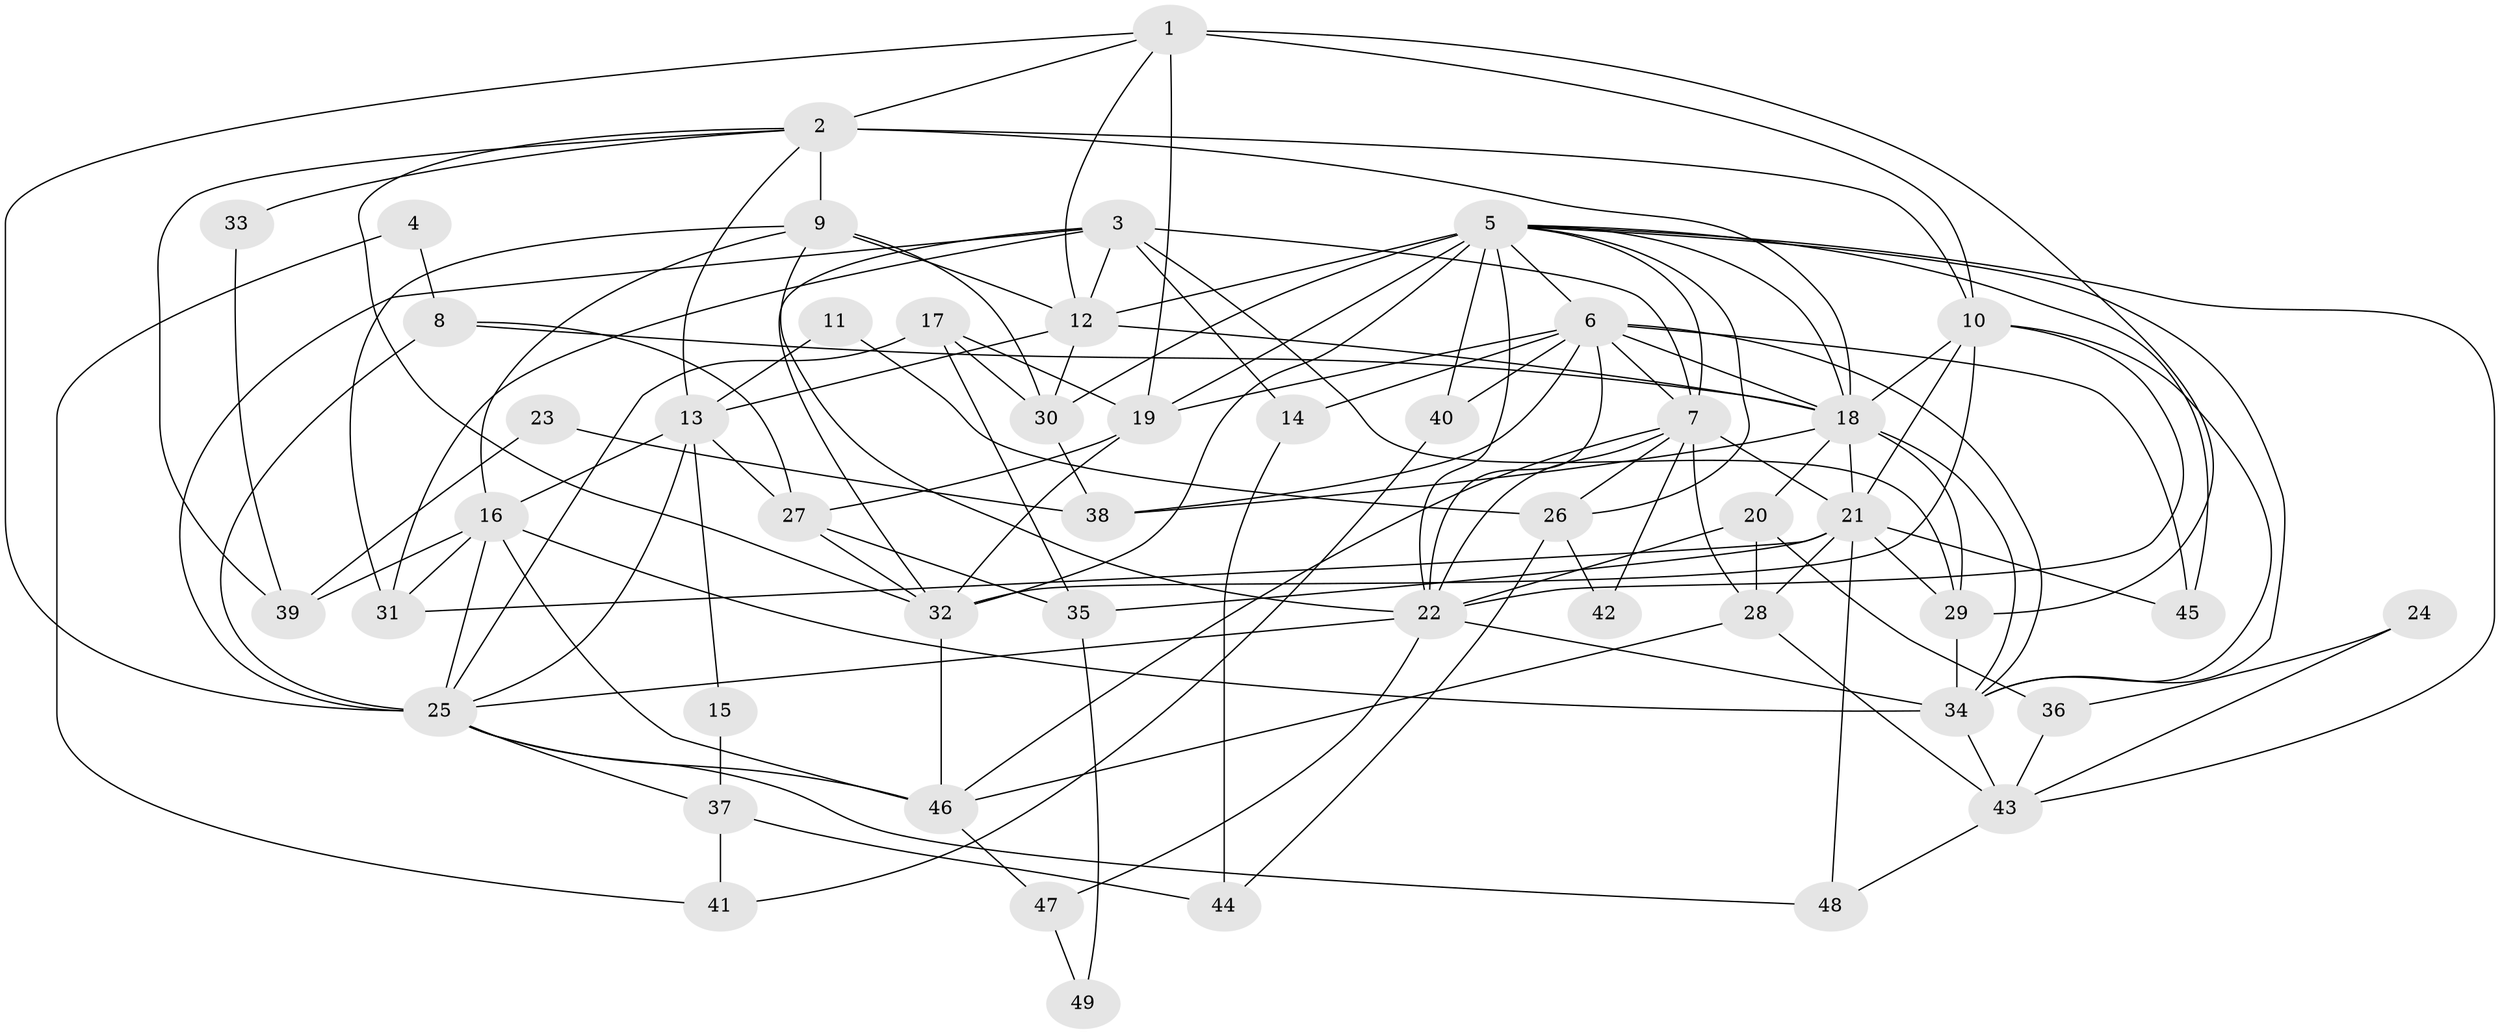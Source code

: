 // original degree distribution, {3: 0.23469387755102042, 4: 0.3163265306122449, 5: 0.21428571428571427, 2: 0.1326530612244898, 9: 0.01020408163265306, 6: 0.061224489795918366, 8: 0.02040816326530612, 7: 0.01020408163265306}
// Generated by graph-tools (version 1.1) at 2025/36/03/09/25 02:36:21]
// undirected, 49 vertices, 128 edges
graph export_dot {
graph [start="1"]
  node [color=gray90,style=filled];
  1;
  2;
  3;
  4;
  5;
  6;
  7;
  8;
  9;
  10;
  11;
  12;
  13;
  14;
  15;
  16;
  17;
  18;
  19;
  20;
  21;
  22;
  23;
  24;
  25;
  26;
  27;
  28;
  29;
  30;
  31;
  32;
  33;
  34;
  35;
  36;
  37;
  38;
  39;
  40;
  41;
  42;
  43;
  44;
  45;
  46;
  47;
  48;
  49;
  1 -- 2 [weight=1.0];
  1 -- 10 [weight=1.0];
  1 -- 12 [weight=1.0];
  1 -- 19 [weight=1.0];
  1 -- 25 [weight=1.0];
  1 -- 29 [weight=1.0];
  2 -- 9 [weight=2.0];
  2 -- 10 [weight=1.0];
  2 -- 13 [weight=1.0];
  2 -- 18 [weight=2.0];
  2 -- 32 [weight=1.0];
  2 -- 33 [weight=1.0];
  2 -- 39 [weight=1.0];
  3 -- 7 [weight=1.0];
  3 -- 12 [weight=1.0];
  3 -- 14 [weight=1.0];
  3 -- 25 [weight=2.0];
  3 -- 29 [weight=1.0];
  3 -- 31 [weight=1.0];
  3 -- 32 [weight=1.0];
  4 -- 8 [weight=1.0];
  4 -- 41 [weight=1.0];
  5 -- 6 [weight=2.0];
  5 -- 7 [weight=1.0];
  5 -- 12 [weight=3.0];
  5 -- 18 [weight=1.0];
  5 -- 19 [weight=2.0];
  5 -- 22 [weight=1.0];
  5 -- 26 [weight=1.0];
  5 -- 30 [weight=2.0];
  5 -- 32 [weight=1.0];
  5 -- 34 [weight=1.0];
  5 -- 40 [weight=1.0];
  5 -- 43 [weight=1.0];
  5 -- 45 [weight=1.0];
  6 -- 7 [weight=1.0];
  6 -- 14 [weight=1.0];
  6 -- 18 [weight=1.0];
  6 -- 19 [weight=1.0];
  6 -- 22 [weight=1.0];
  6 -- 34 [weight=1.0];
  6 -- 38 [weight=1.0];
  6 -- 40 [weight=1.0];
  6 -- 45 [weight=1.0];
  7 -- 21 [weight=1.0];
  7 -- 22 [weight=1.0];
  7 -- 26 [weight=1.0];
  7 -- 28 [weight=1.0];
  7 -- 42 [weight=1.0];
  7 -- 46 [weight=1.0];
  8 -- 18 [weight=1.0];
  8 -- 25 [weight=1.0];
  8 -- 27 [weight=1.0];
  9 -- 12 [weight=2.0];
  9 -- 16 [weight=1.0];
  9 -- 22 [weight=1.0];
  9 -- 30 [weight=1.0];
  9 -- 31 [weight=1.0];
  10 -- 18 [weight=1.0];
  10 -- 21 [weight=1.0];
  10 -- 22 [weight=1.0];
  10 -- 32 [weight=1.0];
  10 -- 34 [weight=1.0];
  11 -- 13 [weight=1.0];
  11 -- 26 [weight=1.0];
  12 -- 13 [weight=2.0];
  12 -- 18 [weight=1.0];
  12 -- 30 [weight=2.0];
  13 -- 15 [weight=1.0];
  13 -- 16 [weight=1.0];
  13 -- 25 [weight=1.0];
  13 -- 27 [weight=1.0];
  14 -- 44 [weight=1.0];
  15 -- 37 [weight=1.0];
  16 -- 25 [weight=1.0];
  16 -- 31 [weight=1.0];
  16 -- 34 [weight=2.0];
  16 -- 39 [weight=1.0];
  16 -- 46 [weight=2.0];
  17 -- 19 [weight=1.0];
  17 -- 25 [weight=1.0];
  17 -- 30 [weight=1.0];
  17 -- 35 [weight=1.0];
  18 -- 20 [weight=1.0];
  18 -- 21 [weight=1.0];
  18 -- 29 [weight=1.0];
  18 -- 34 [weight=1.0];
  18 -- 38 [weight=1.0];
  19 -- 27 [weight=1.0];
  19 -- 32 [weight=1.0];
  20 -- 22 [weight=1.0];
  20 -- 28 [weight=1.0];
  20 -- 36 [weight=1.0];
  21 -- 28 [weight=4.0];
  21 -- 29 [weight=1.0];
  21 -- 31 [weight=2.0];
  21 -- 35 [weight=1.0];
  21 -- 45 [weight=2.0];
  21 -- 48 [weight=1.0];
  22 -- 25 [weight=1.0];
  22 -- 34 [weight=1.0];
  22 -- 47 [weight=1.0];
  23 -- 38 [weight=1.0];
  23 -- 39 [weight=1.0];
  24 -- 36 [weight=1.0];
  24 -- 43 [weight=1.0];
  25 -- 37 [weight=1.0];
  25 -- 46 [weight=1.0];
  25 -- 48 [weight=1.0];
  26 -- 42 [weight=1.0];
  26 -- 44 [weight=1.0];
  27 -- 32 [weight=1.0];
  27 -- 35 [weight=1.0];
  28 -- 43 [weight=1.0];
  28 -- 46 [weight=1.0];
  29 -- 34 [weight=2.0];
  30 -- 38 [weight=1.0];
  32 -- 46 [weight=1.0];
  33 -- 39 [weight=1.0];
  34 -- 43 [weight=1.0];
  35 -- 49 [weight=1.0];
  36 -- 43 [weight=1.0];
  37 -- 41 [weight=1.0];
  37 -- 44 [weight=1.0];
  40 -- 41 [weight=1.0];
  43 -- 48 [weight=1.0];
  46 -- 47 [weight=1.0];
  47 -- 49 [weight=1.0];
}
